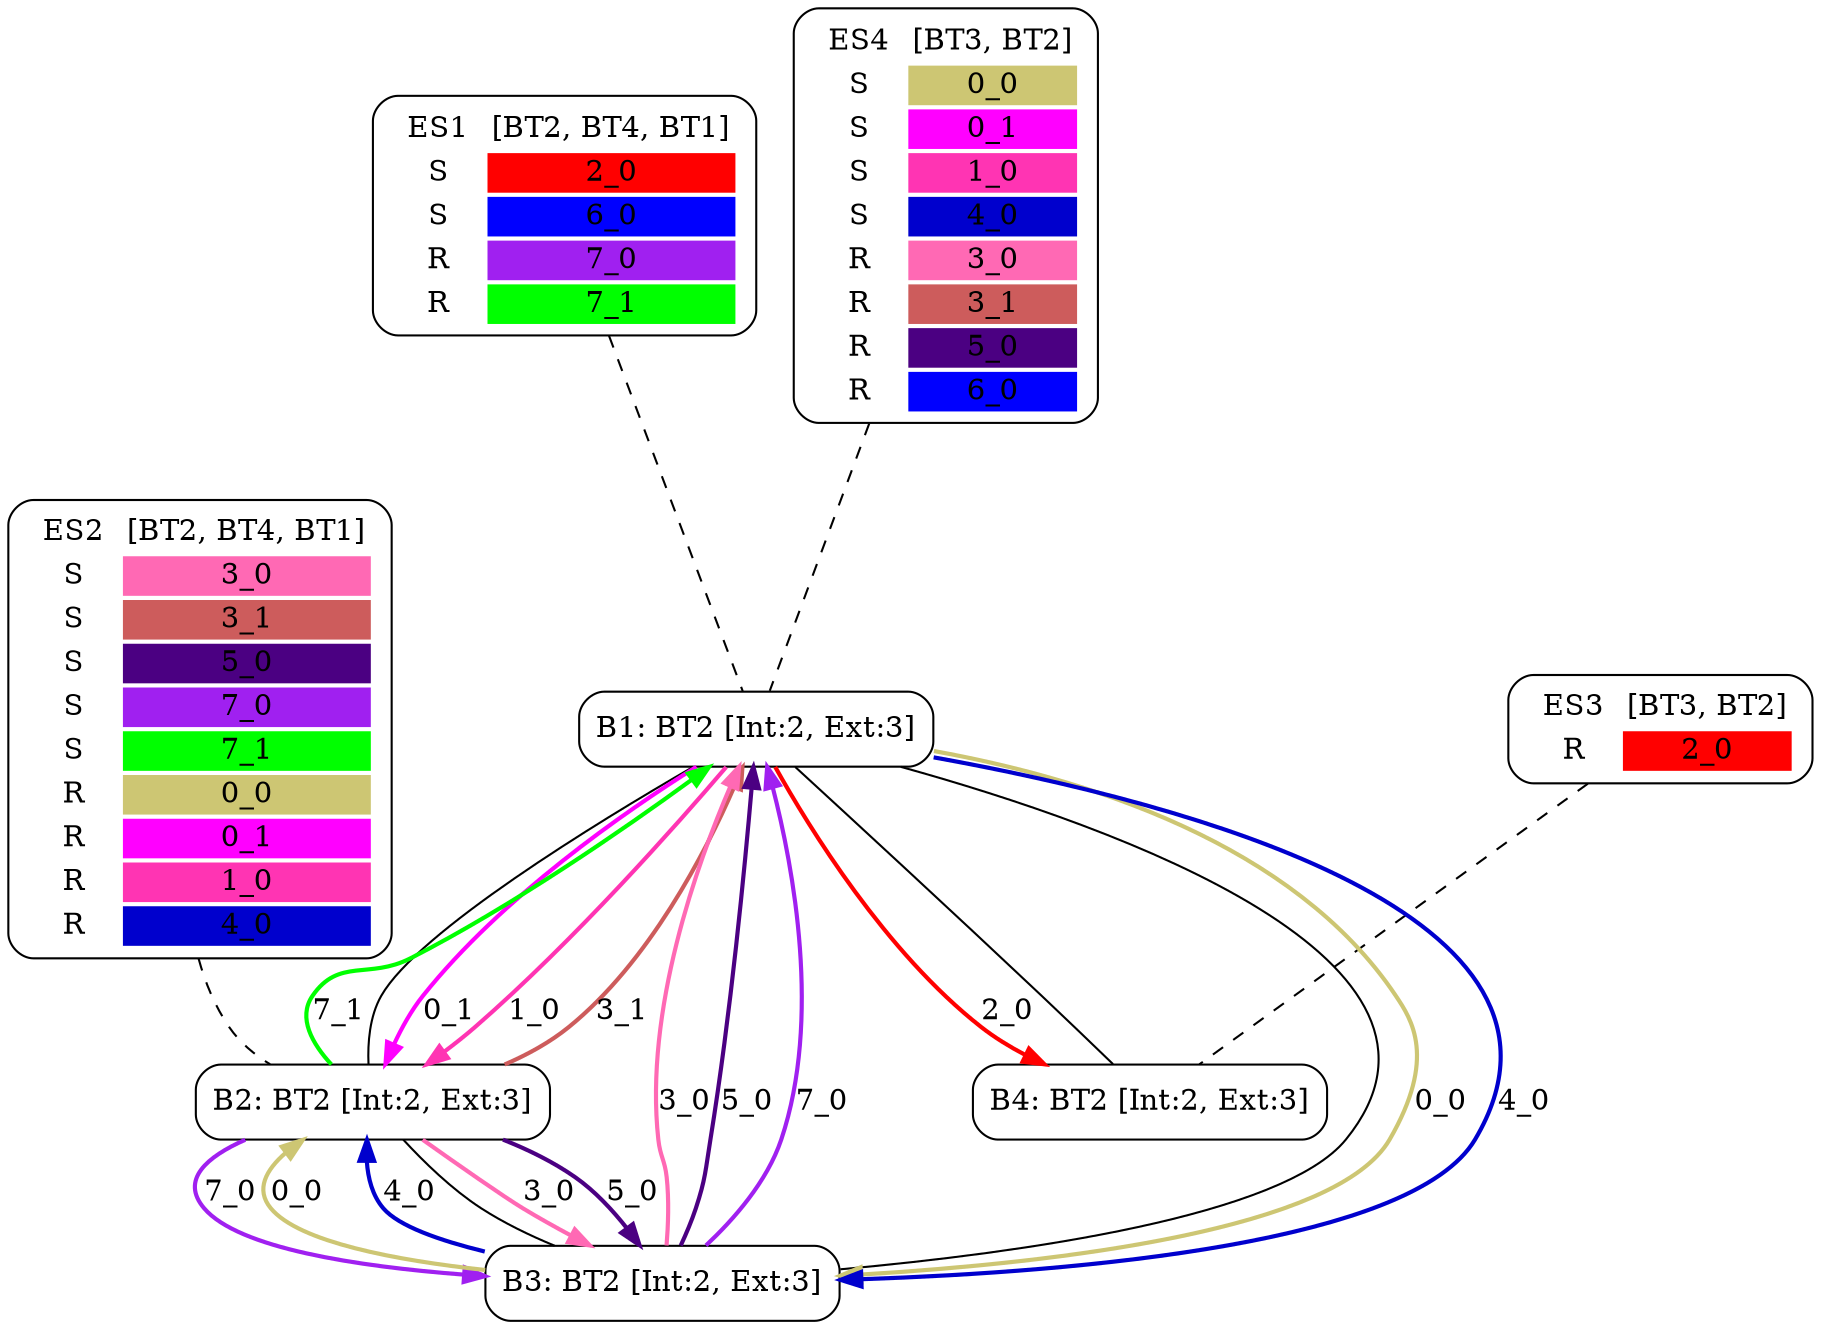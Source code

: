 digraph network {
  ES1 [ label=<<TABLE  BORDER="0"><TR> <TD ALIGN="CENTER" BORDER="0"> ES1 </TD> <TD>[BT2, BT4, BT1]</TD> </TR><TR><TD>S</TD><TD BGCOLOR="red">2_0</TD></TR>
<TR><TD>S</TD><TD BGCOLOR="blue">6_0</TD></TR>
<TR><TD>R</TD><TD BGCOLOR="purple">7_0</TD></TR>
<TR><TD>R</TD><TD BGCOLOR="green">7_1</TD></TR>
</TABLE>> shape="box" style="rounded" ];
  ES2 [ label=<<TABLE  BORDER="0"><TR> <TD ALIGN="CENTER" BORDER="0"> ES2 </TD> <TD>[BT2, BT4, BT1]</TD> </TR><TR><TD>S</TD><TD BGCOLOR="hotpink">3_0</TD></TR>
<TR><TD>S</TD><TD BGCOLOR="indianred">3_1</TD></TR>
<TR><TD>S</TD><TD BGCOLOR="indigo">5_0</TD></TR>
<TR><TD>S</TD><TD BGCOLOR="purple">7_0</TD></TR>
<TR><TD>S</TD><TD BGCOLOR="green">7_1</TD></TR>
<TR><TD>R</TD><TD BGCOLOR="khaki3">0_0</TD></TR>
<TR><TD>R</TD><TD BGCOLOR="magenta1">0_1</TD></TR>
<TR><TD>R</TD><TD BGCOLOR="maroon1">1_0</TD></TR>
<TR><TD>R</TD><TD BGCOLOR="mediumblue">4_0</TD></TR>
</TABLE>> shape="box" style="rounded" ];
  ES3 [ label=<<TABLE  BORDER="0"><TR> <TD ALIGN="CENTER" BORDER="0"> ES3 </TD> <TD>[BT3, BT2]</TD> </TR><TR><TD>R</TD><TD BGCOLOR="red">2_0</TD></TR>
</TABLE>> shape="box" style="rounded" ];
  ES4 [ label=<<TABLE  BORDER="0"><TR> <TD ALIGN="CENTER" BORDER="0"> ES4 </TD> <TD>[BT3, BT2]</TD> </TR><TR><TD>S</TD><TD BGCOLOR="khaki3">0_0</TD></TR>
<TR><TD>S</TD><TD BGCOLOR="magenta1">0_1</TD></TR>
<TR><TD>S</TD><TD BGCOLOR="maroon1">1_0</TD></TR>
<TR><TD>S</TD><TD BGCOLOR="mediumblue">4_0</TD></TR>
<TR><TD>R</TD><TD BGCOLOR="hotpink">3_0</TD></TR>
<TR><TD>R</TD><TD BGCOLOR="indianred">3_1</TD></TR>
<TR><TD>R</TD><TD BGCOLOR="indigo">5_0</TD></TR>
<TR><TD>R</TD><TD BGCOLOR="blue">6_0</TD></TR>
</TABLE>> shape="box" style="rounded" ];
  B1 [ label="B1: BT2 [Int:2, Ext:3]" shape="box" style="rounded" ];
  B2 [ label="B2: BT2 [Int:2, Ext:3]" shape="box" style="rounded" ];
  B3 [ label="B3: BT2 [Int:2, Ext:3]" shape="box" style="rounded" ];
  B4 [ label="B4: BT2 [Int:2, Ext:3]" shape="box" style="rounded" ];
  ES1 -> B1 [ style="dashed" arrowhead="none" ];
  ES2 -> B2 [ style="dashed" arrowhead="none" ];
  ES3 -> B4 [ style="dashed" arrowhead="none" ];
  ES4 -> B1 [ style="dashed" arrowhead="none" ];
  B1 -> B2 [ arrowhead="none" ];
  B1 -> B3 [ arrowhead="none" ];
  B1 -> B4 [ arrowhead="none" ];
  B2 -> B3 [ arrowhead="none" ];
  B1 -> B3 [ label="0_0" color="khaki3" style="bold" ];
  B3 -> B2 [ label="0_0" color="khaki3" style="bold" ];
  B1 -> B2 [ label="0_1" color="magenta1" style="bold" ];
  B1 -> B2 [ label="1_0" color="maroon1" style="bold" ];
  B1 -> B4 [ label="2_0" color="red" style="bold" ];
  B2 -> B3 [ label="3_0" color="hotpink" style="bold" ];
  B3 -> B1 [ label="3_0" color="hotpink" style="bold" ];
  B2 -> B1 [ label="3_1" color="indianred" style="bold" ];
  B1 -> B3 [ label="4_0" color="mediumblue" style="bold" ];
  B3 -> B2 [ label="4_0" color="mediumblue" style="bold" ];
  B2 -> B3 [ label="5_0" color="indigo" style="bold" ];
  B3 -> B1 [ label="5_0" color="indigo" style="bold" ];
  B2 -> B3 [ label="7_0" color="purple" style="bold" ];
  B3 -> B1 [ label="7_0" color="purple" style="bold" ];
  B2 -> B1 [ label="7_1" color="green" style="bold" ];
}
